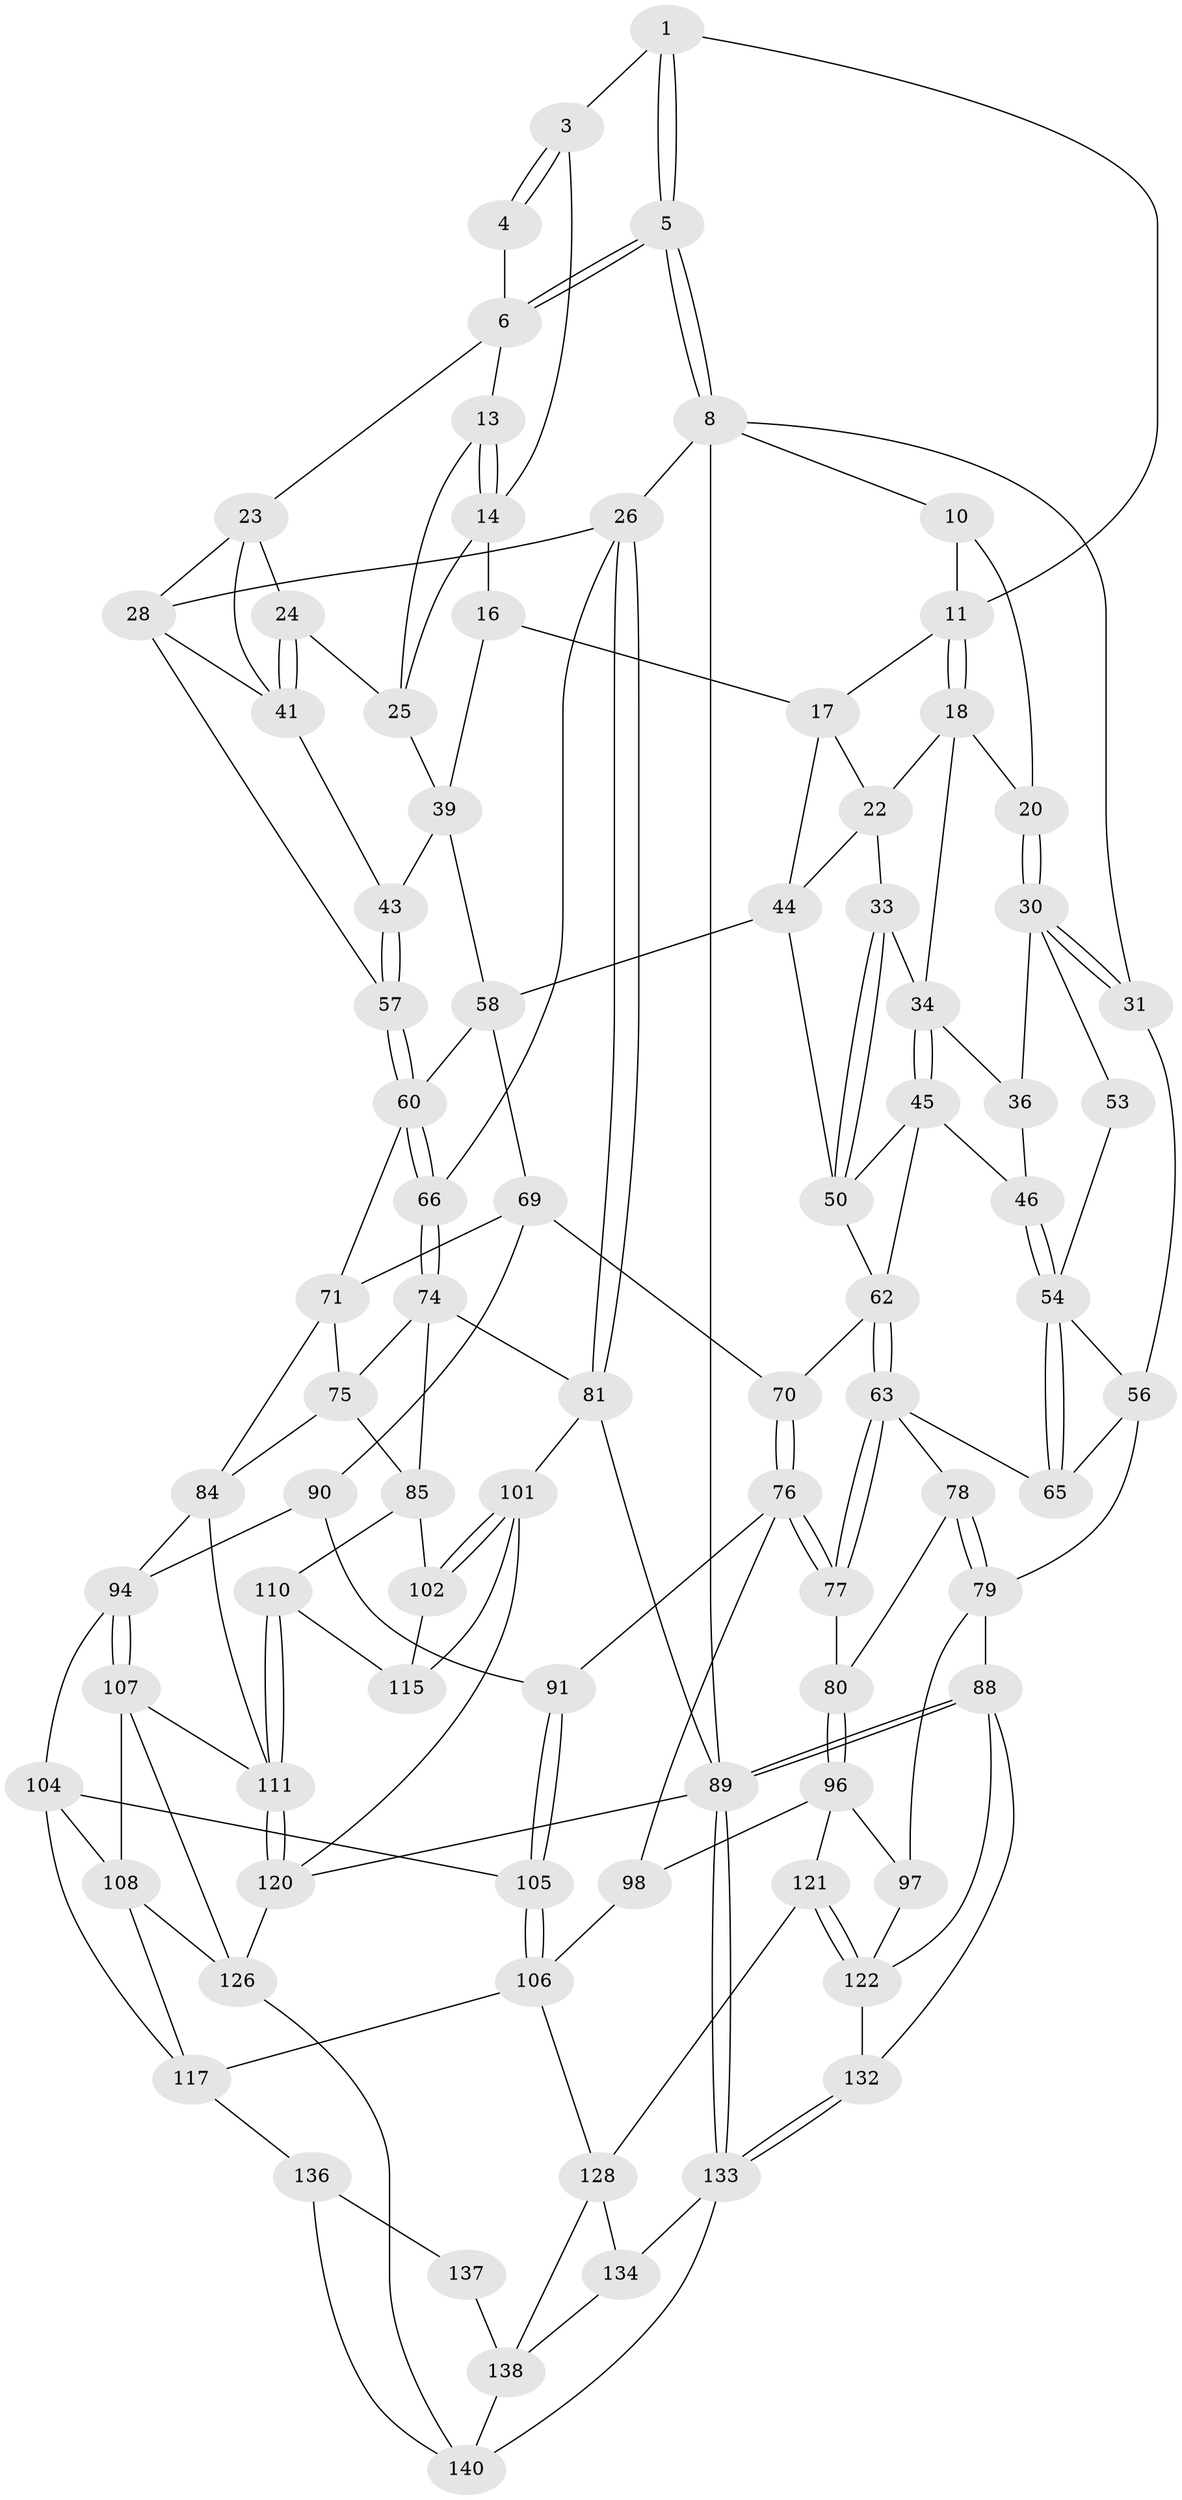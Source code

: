// original degree distribution, {3: 0.02112676056338028, 4: 0.21830985915492956, 5: 0.5422535211267606, 6: 0.21830985915492956}
// Generated by graph-tools (version 1.1) at 2025/42/03/06/25 10:42:29]
// undirected, 86 vertices, 188 edges
graph export_dot {
graph [start="1"]
  node [color=gray90,style=filled];
  1 [pos="+0.948324433910613+0",super="+2"];
  3 [pos="+0.6985261897845942+0.07814848191159297"];
  4 [pos="+0.778622591333542+0.07685030912081464"];
  5 [pos="+1+0"];
  6 [pos="+0.9155531877251809+0.0668666487809213",super="+7"];
  8 [pos="+1+0",super="+9"];
  10 [pos="+0.12893184771402869+0"];
  11 [pos="+0.47414992621078184+0",super="+12"];
  13 [pos="+0.7866009260954192+0.13153294279456343"];
  14 [pos="+0.7107017732785221+0.15022462273086",super="+15"];
  16 [pos="+0.6352659858673988+0.17892946031468926"];
  17 [pos="+0.5253723932079374+0.19481882495165512",super="+21"];
  18 [pos="+0.3056836834348123+0.07924663288919759",super="+19"];
  20 [pos="+0.18255759960931553+0.09421719586292164"];
  22 [pos="+0.3119818501022631+0.11231406751939393",super="+32"];
  23 [pos="+0.9122103098017837+0.0747382643884166",super="+29"];
  24 [pos="+0.8346949569371548+0.15410690836094776"];
  25 [pos="+0.8173631383367765+0.15012242223707234",super="+38"];
  26 [pos="+1+0.32474223424917176",super="+27"];
  28 [pos="+1+0.31367456215069855",super="+48"];
  30 [pos="+0+0",super="+37"];
  31 [pos="+0+0"];
  33 [pos="+0.26851315073172927+0.2277555448113175"];
  34 [pos="+0.24989778233599383+0.23408972943656484",super="+35"];
  36 [pos="+0.12268768968185657+0.1926417457905343",super="+47"];
  39 [pos="+0.7559697373798707+0.26961175456513053",super="+40"];
  41 [pos="+0.8461376861774512+0.1912614834674287",super="+42"];
  43 [pos="+0.7640458719803073+0.2701212387455006"];
  44 [pos="+0.5005191595793763+0.27055165203108483",super="+49"];
  45 [pos="+0.2160791866342552+0.2789993008745958",super="+52"];
  46 [pos="+0.1465305677158154+0.26851348067974234"];
  50 [pos="+0.37032647527942764+0.3107337500258431",super="+51"];
  53 [pos="+0+0.23343034008742486"];
  54 [pos="+0.0884150867830492+0.33340682517858405",super="+55"];
  56 [pos="+0+0.35877431191276554",super="+67"];
  57 [pos="+0.8398145953440711+0.35187887157059783"];
  58 [pos="+0.6758155507311712+0.35276040173601114",super="+59"];
  60 [pos="+0.8178079078417675+0.3954570692387208",super="+61"];
  62 [pos="+0.1854739307469022+0.42861897717907654",super="+68"];
  63 [pos="+0.1718062188293344+0.4420429121981881",super="+64"];
  65 [pos="+0.08479602876734302+0.38509374314857137"];
  66 [pos="+0.8787804000224256+0.48804867315596584"];
  69 [pos="+0.4716257485480598+0.48127576763010776",super="+73"];
  70 [pos="+0.3793809857240399+0.5150892833773745"];
  71 [pos="+0.6935449010704337+0.47729403725992137",super="+72"];
  74 [pos="+0.8744006244488889+0.5018321443030002",super="+82"];
  75 [pos="+0.7619453012145536+0.5235022307893119",super="+83"];
  76 [pos="+0.3212853224034275+0.5776803017044858",super="+92"];
  77 [pos="+0.23737497382244438+0.536949805434427"];
  78 [pos="+0.028053691392810286+0.5670846459570146"];
  79 [pos="+0+0.6126015078919262",super="+87"];
  80 [pos="+0.10470675643502111+0.6105089948205589"];
  81 [pos="+1+0.5412091769584716",super="+100"];
  84 [pos="+0.7177534947152209+0.6698134490384899",super="+93"];
  85 [pos="+0.8974737223494809+0.6100415176571201",super="+86"];
  88 [pos="+0+0.871460430209905",super="+127"];
  89 [pos="+0+1",super="+113"];
  90 [pos="+0.5423226689082792+0.6354381666574316"];
  91 [pos="+0.41984470973731997+0.6551490982917221"];
  94 [pos="+0.5931914012551058+0.6906920492032816",super="+95"];
  96 [pos="+0.16567119717805492+0.7285605526481388",super="+99"];
  97 [pos="+0.024583974531545785+0.7593659049927999"];
  98 [pos="+0.283951617598626+0.7023175005249634"];
  101 [pos="+1+0.761735254643964",super="+119"];
  102 [pos="+0.9983865645783525+0.7268904240761709",super="+103"];
  104 [pos="+0.4753397591038004+0.733283163288119",super="+109"];
  105 [pos="+0.4590390566762966+0.7348354809011411"];
  106 [pos="+0.38990302916403613+0.7837519429592557",super="+118"];
  107 [pos="+0.5501091348307634+0.7886721868813499",super="+114"];
  108 [pos="+0.5364540928677556+0.7909087756790525",super="+124"];
  110 [pos="+0.7926054588444393+0.7194232931798947"];
  111 [pos="+0.782234677577183+0.8074707147564004",super="+112"];
  115 [pos="+0.8426076627476827+0.7317232453019259",super="+116"];
  117 [pos="+0.43487804606808367+0.8616321004782198",super="+125"];
  120 [pos="+0.8366135701461389+0.9012349390795769",super="+130"];
  121 [pos="+0.20358768505232674+0.8261215805573122"];
  122 [pos="+0.11295381432276119+0.8613566890348733",super="+123"];
  126 [pos="+0.6215553674739793+1",super="+131"];
  128 [pos="+0.3075562256865808+0.8808705034780243",super="+129"];
  132 [pos="+0.08769552896001039+0.8910054714134897"];
  133 [pos="+0.08357822575643396+1",super="+135"];
  134 [pos="+0.20306909235555892+0.9667859047884961"];
  136 [pos="+0.41865722752709233+0.8867411648579602",super="+139"];
  137 [pos="+0.3664817231286463+0.913733147519626"];
  138 [pos="+0.32072023685316775+0.9058962176035961",super="+142"];
  140 [pos="+0.3713557792562886+1",super="+141"];
  1 -- 5;
  1 -- 5;
  1 -- 3;
  1 -- 11;
  3 -- 4;
  3 -- 4;
  3 -- 14;
  4 -- 6;
  5 -- 6;
  5 -- 6;
  5 -- 8;
  5 -- 8;
  6 -- 23;
  6 -- 13;
  8 -- 26;
  8 -- 89 [weight=2];
  8 -- 10;
  8 -- 31;
  10 -- 11;
  10 -- 20;
  11 -- 18;
  11 -- 18;
  11 -- 17;
  13 -- 14;
  13 -- 14;
  13 -- 25;
  14 -- 16;
  14 -- 25;
  16 -- 17;
  16 -- 39;
  17 -- 44;
  17 -- 22;
  18 -- 22;
  18 -- 20;
  18 -- 34;
  20 -- 30;
  20 -- 30;
  22 -- 33;
  22 -- 44;
  23 -- 24;
  23 -- 41;
  23 -- 28;
  24 -- 25;
  24 -- 41;
  24 -- 41;
  25 -- 39;
  26 -- 81;
  26 -- 81;
  26 -- 28;
  26 -- 66;
  28 -- 57;
  28 -- 41;
  30 -- 31;
  30 -- 31;
  30 -- 36;
  30 -- 53;
  31 -- 56;
  33 -- 34;
  33 -- 50;
  33 -- 50;
  34 -- 45;
  34 -- 45;
  34 -- 36;
  36 -- 46;
  39 -- 43;
  39 -- 58;
  41 -- 43;
  43 -- 57;
  43 -- 57;
  44 -- 50;
  44 -- 58;
  45 -- 46;
  45 -- 50;
  45 -- 62;
  46 -- 54;
  46 -- 54;
  50 -- 62;
  53 -- 54;
  54 -- 65;
  54 -- 65;
  54 -- 56;
  56 -- 65;
  56 -- 79;
  57 -- 60;
  57 -- 60;
  58 -- 60;
  58 -- 69;
  60 -- 66;
  60 -- 66;
  60 -- 71;
  62 -- 63;
  62 -- 63;
  62 -- 70;
  63 -- 77;
  63 -- 77;
  63 -- 65;
  63 -- 78;
  66 -- 74;
  66 -- 74;
  69 -- 70;
  69 -- 90;
  69 -- 71;
  70 -- 76;
  70 -- 76;
  71 -- 75;
  71 -- 84;
  74 -- 75;
  74 -- 81;
  74 -- 85;
  75 -- 84;
  75 -- 85;
  76 -- 77;
  76 -- 77;
  76 -- 98;
  76 -- 91;
  77 -- 80;
  78 -- 79;
  78 -- 79;
  78 -- 80;
  79 -- 88;
  79 -- 97;
  80 -- 96;
  80 -- 96;
  81 -- 101;
  81 -- 89;
  84 -- 94;
  84 -- 111;
  85 -- 110;
  85 -- 102;
  88 -- 89;
  88 -- 89;
  88 -- 132;
  88 -- 122;
  89 -- 133;
  89 -- 133;
  89 -- 120;
  90 -- 91;
  90 -- 94;
  91 -- 105;
  91 -- 105;
  94 -- 107;
  94 -- 107;
  94 -- 104;
  96 -- 97;
  96 -- 121;
  96 -- 98;
  97 -- 122;
  98 -- 106;
  101 -- 102;
  101 -- 102;
  101 -- 120;
  101 -- 115;
  102 -- 115 [weight=2];
  104 -- 105;
  104 -- 108;
  104 -- 117;
  105 -- 106;
  105 -- 106;
  106 -- 128;
  106 -- 117;
  107 -- 108;
  107 -- 126;
  107 -- 111;
  108 -- 117;
  108 -- 126;
  110 -- 111;
  110 -- 111;
  110 -- 115;
  111 -- 120;
  111 -- 120;
  117 -- 136;
  120 -- 126;
  121 -- 122;
  121 -- 122;
  121 -- 128;
  122 -- 132;
  126 -- 140;
  128 -- 138;
  128 -- 134;
  132 -- 133;
  132 -- 133;
  133 -- 140;
  133 -- 134;
  134 -- 138;
  136 -- 137 [weight=2];
  136 -- 140;
  137 -- 138;
  138 -- 140;
}
